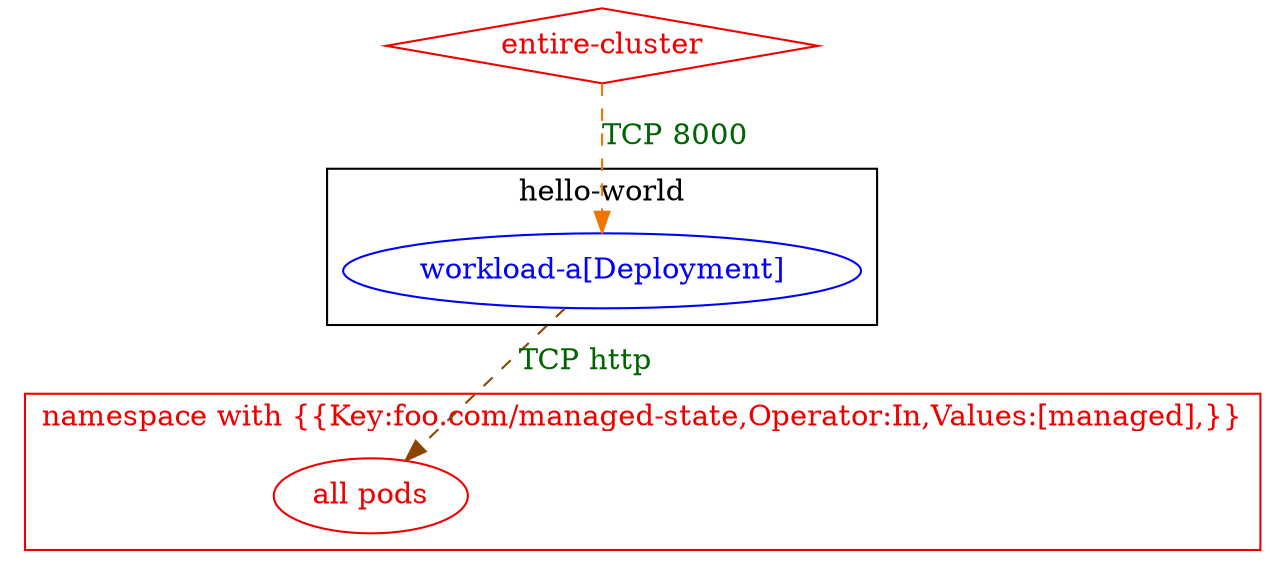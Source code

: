 digraph {
	subgraph "cluster_hello_world" {
		color="black"
		fontcolor="black"
		"hello-world/workload-a[Deployment]" [label="workload-a[Deployment]" color="blue" fontcolor="blue"]
		label="hello-world"
	}
	subgraph "cluster_namespace with {{Key:foo.com/managed_state,Operator:In,Values:[managed],}}" {
		color="red2"
		fontcolor="red2"
		"all pods_in_namespace with {{Key:foo.com/managed-state,Operator:In,Values:[managed],}}" [label="all pods" color="red2" fontcolor="red2"]
		label="namespace with {{Key:foo.com/managed-state,Operator:In,Values:[managed],}}"
	}
	"entire-cluster" [label="entire-cluster" color="red2" fontcolor="red2" shape=diamond]
	"entire-cluster" -> "hello-world/workload-a[Deployment]" [label="TCP 8000" color="darkorange2" fontcolor="darkgreen" weight=1 style=dashed]
	"hello-world/workload-a[Deployment]" -> "all pods_in_namespace with {{Key:foo.com/managed-state,Operator:In,Values:[managed],}}" [label="TCP http" color="darkorange4" fontcolor="darkgreen" weight=0.5 style=dashed]
}